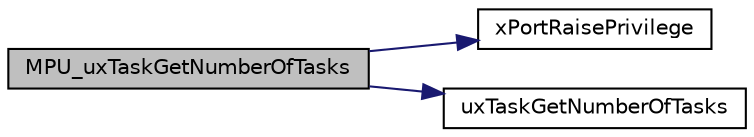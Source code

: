 digraph "MPU_uxTaskGetNumberOfTasks"
{
  edge [fontname="Helvetica",fontsize="10",labelfontname="Helvetica",labelfontsize="10"];
  node [fontname="Helvetica",fontsize="10",shape=record];
  rankdir="LR";
  Node32 [label="MPU_uxTaskGetNumberOfTasks",height=0.2,width=0.4,color="black", fillcolor="grey75", style="filled", fontcolor="black"];
  Node32 -> Node33 [color="midnightblue",fontsize="10",style="solid",fontname="Helvetica"];
  Node33 [label="xPortRaisePrivilege",height=0.2,width=0.4,color="black", fillcolor="white", style="filled",URL="$mpu__wrappers_8c.html#ac42aa31652a6e8158f8ea8a88aad8275"];
  Node32 -> Node34 [color="midnightblue",fontsize="10",style="solid",fontname="Helvetica"];
  Node34 [label="uxTaskGetNumberOfTasks",height=0.2,width=0.4,color="black", fillcolor="white", style="filled",URL="$task_8h.html#a70a89a0f07c7db5d695707d1f6f44a4a"];
}
